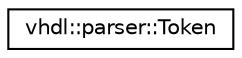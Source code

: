 digraph "类继承关系图"
{
 // INTERACTIVE_SVG=YES
 // LATEX_PDF_SIZE
  edge [fontname="Helvetica",fontsize="10",labelfontname="Helvetica",labelfontsize="10"];
  node [fontname="Helvetica",fontsize="10",shape=record];
  rankdir="LR";
  Node0 [label="vhdl::parser::Token",height=0.2,width=0.4,color="black", fillcolor="white", style="filled",URL="$dc/de7/classvhdl_1_1parser_1_1_token.html",tooltip="Describes the input token stream."];
}
